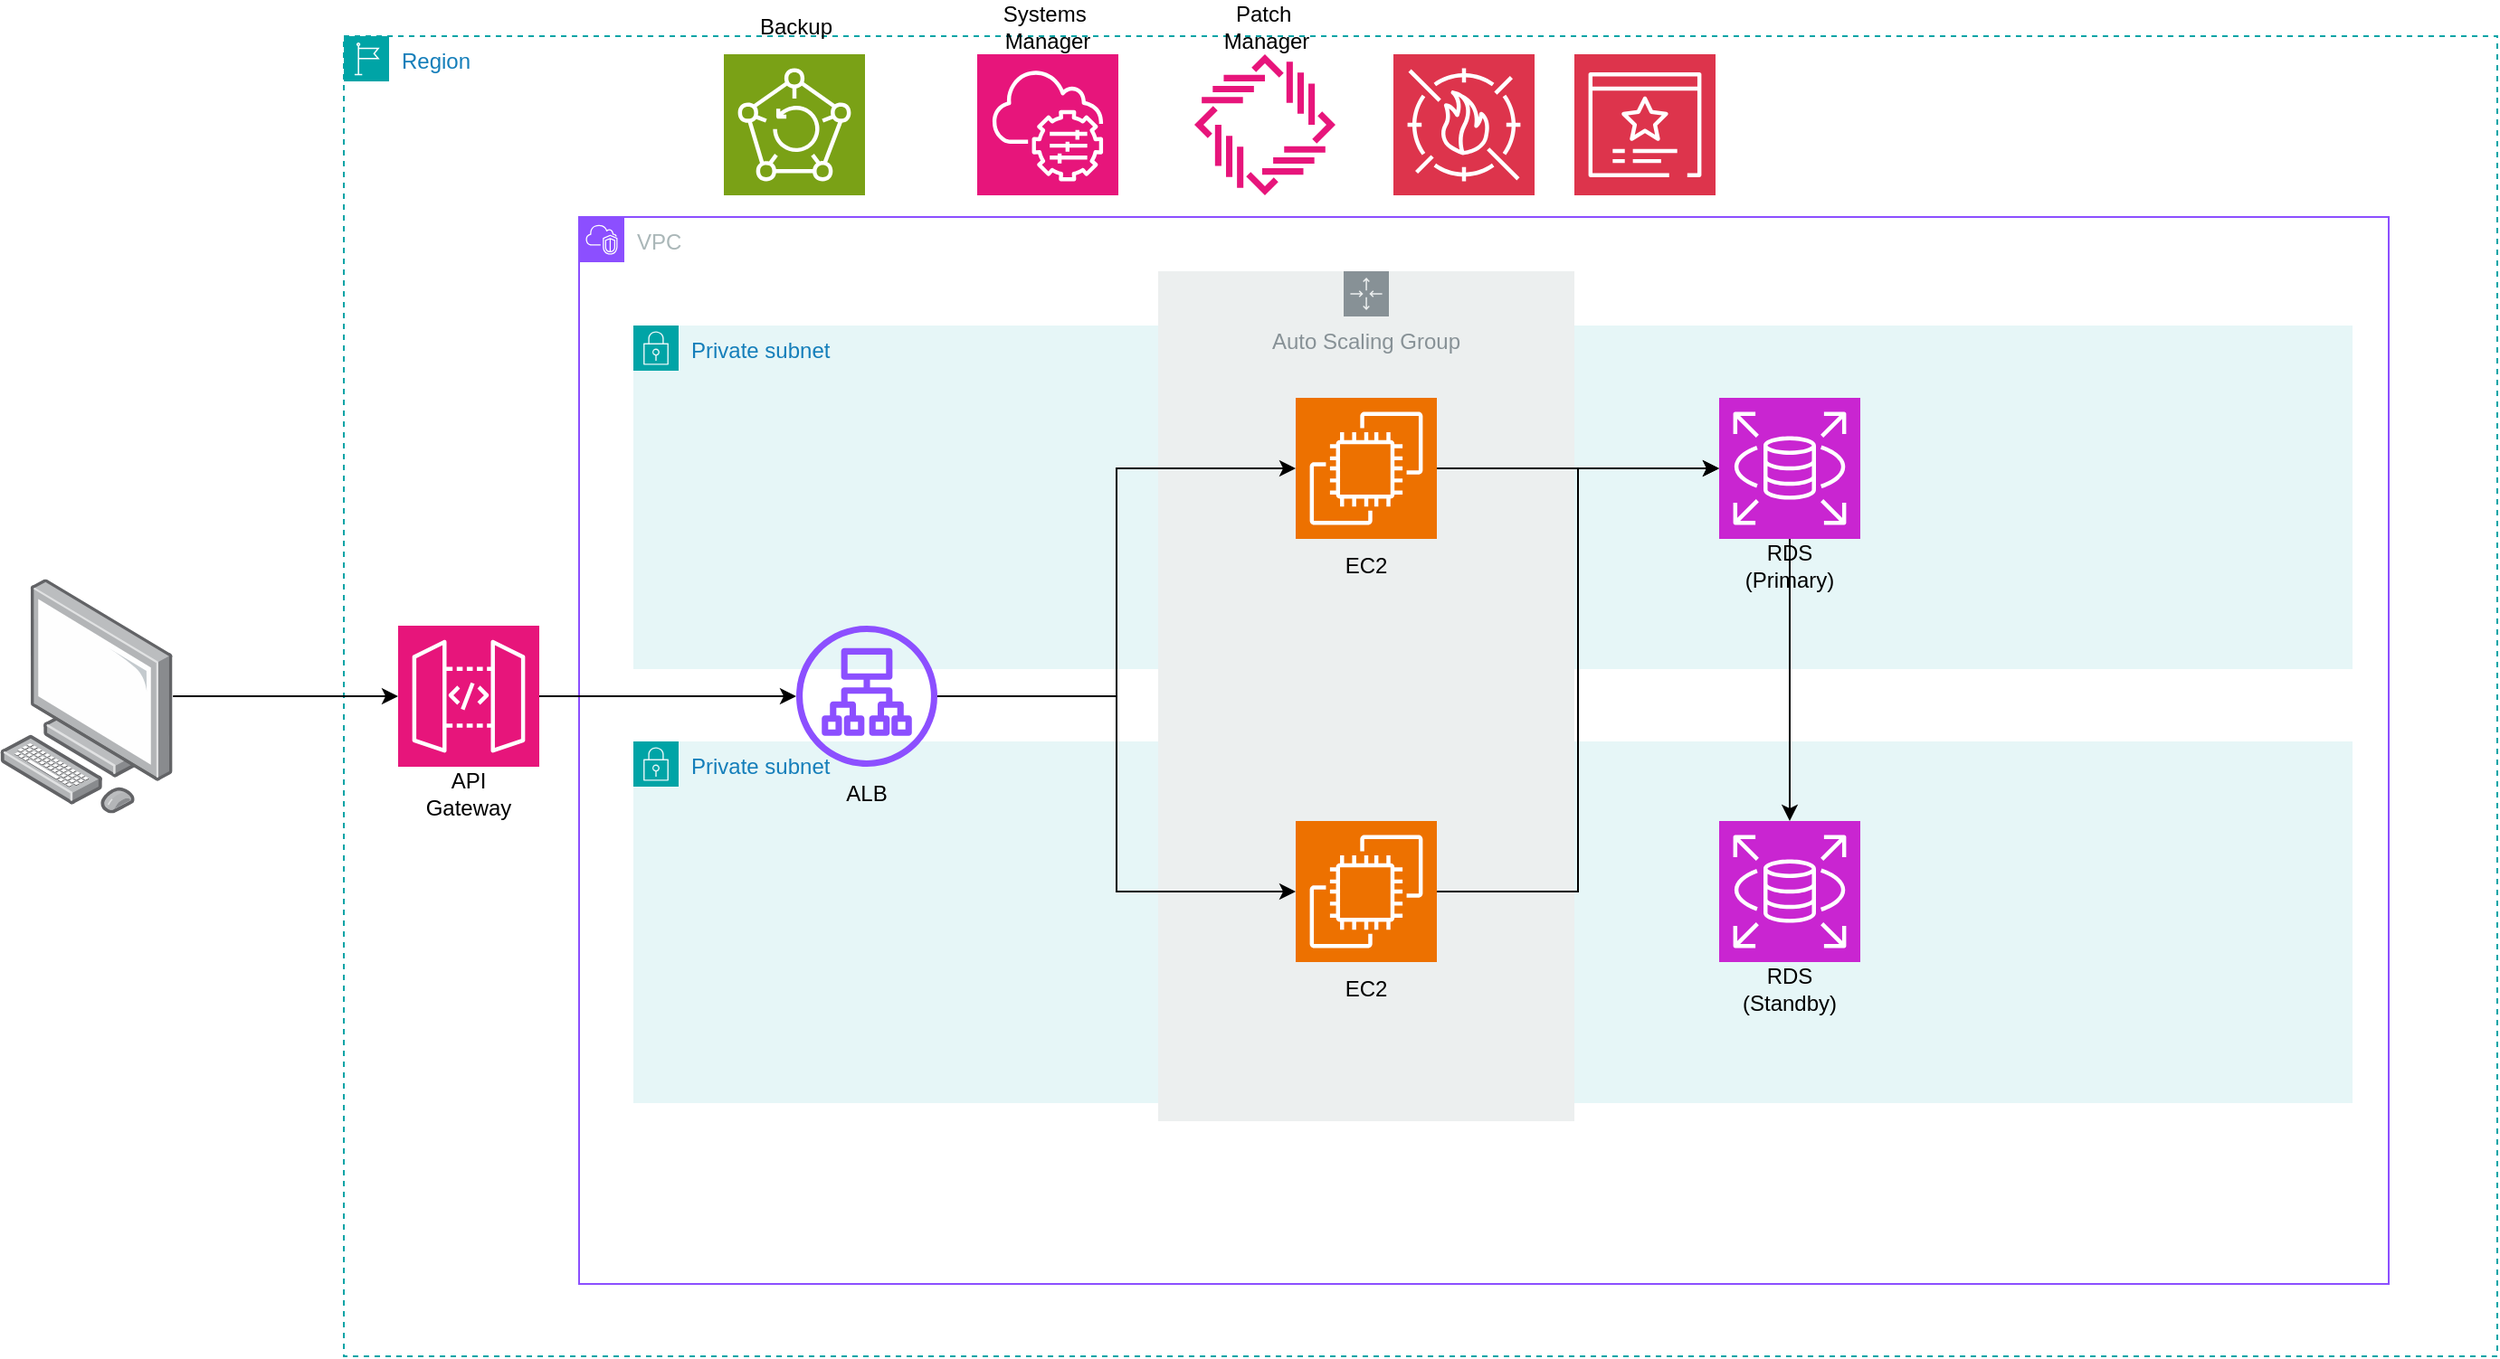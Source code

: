<mxfile version="26.0.15">
  <diagram id="WI9T0HZ2pTsCkuznbFz-" name="アーキテクチャ">
    <mxGraphModel dx="2477" dy="1034" grid="1" gridSize="10" guides="1" tooltips="1" connect="1" arrows="1" fold="1" page="1" pageScale="1" pageWidth="827" pageHeight="1169" math="0" shadow="0">
      <root>
        <mxCell id="0" />
        <mxCell id="1" parent="0" />
        <mxCell id="tpB7-UGR2gUYm19qK8zR-1" value="VPC" style="points=[[0,0],[0.25,0],[0.5,0],[0.75,0],[1,0],[1,0.25],[1,0.5],[1,0.75],[1,1],[0.75,1],[0.5,1],[0.25,1],[0,1],[0,0.75],[0,0.5],[0,0.25]];outlineConnect=0;gradientColor=none;html=1;whiteSpace=wrap;fontSize=12;fontStyle=0;container=1;pointerEvents=0;collapsible=0;recursiveResize=0;shape=mxgraph.aws4.group;grIcon=mxgraph.aws4.group_vpc2;strokeColor=#8C4FFF;fillColor=none;verticalAlign=top;align=left;spacingLeft=30;fontColor=#AAB7B8;dashed=0;" parent="1" vertex="1">
          <mxGeometry x="50" y="820" width="1000" height="590" as="geometry" />
        </mxCell>
        <mxCell id="tpB7-UGR2gUYm19qK8zR-2" value="Region" style="points=[[0,0],[0.25,0],[0.5,0],[0.75,0],[1,0],[1,0.25],[1,0.5],[1,0.75],[1,1],[0.75,1],[0.5,1],[0.25,1],[0,1],[0,0.75],[0,0.5],[0,0.25]];outlineConnect=0;gradientColor=none;html=1;whiteSpace=wrap;fontSize=12;fontStyle=0;container=1;pointerEvents=0;collapsible=0;recursiveResize=0;shape=mxgraph.aws4.group;grIcon=mxgraph.aws4.group_region;strokeColor=#00A4A6;fillColor=none;verticalAlign=top;align=left;spacingLeft=30;fontColor=#147EBA;dashed=1;" parent="1" vertex="1">
          <mxGeometry x="-80" y="720" width="1190" height="730" as="geometry" />
        </mxCell>
        <mxCell id="tpB7-UGR2gUYm19qK8zR-3" value="Private subnet" style="points=[[0,0],[0.25,0],[0.5,0],[0.75,0],[1,0],[1,0.25],[1,0.5],[1,0.75],[1,1],[0.75,1],[0.5,1],[0.25,1],[0,1],[0,0.75],[0,0.5],[0,0.25]];outlineConnect=0;gradientColor=none;html=1;whiteSpace=wrap;fontSize=12;fontStyle=0;container=1;pointerEvents=0;collapsible=0;recursiveResize=0;shape=mxgraph.aws4.group;grIcon=mxgraph.aws4.group_security_group;grStroke=0;strokeColor=#00A4A6;fillColor=#E6F6F7;verticalAlign=top;align=left;spacingLeft=30;fontColor=#147EBA;dashed=0;" parent="tpB7-UGR2gUYm19qK8zR-2" vertex="1">
          <mxGeometry x="160" y="160" width="950" height="190" as="geometry" />
        </mxCell>
        <mxCell id="tpB7-UGR2gUYm19qK8zR-15" value="" style="sketch=0;points=[[0,0,0],[0.25,0,0],[0.5,0,0],[0.75,0,0],[1,0,0],[0,1,0],[0.25,1,0],[0.5,1,0],[0.75,1,0],[1,1,0],[0,0.25,0],[0,0.5,0],[0,0.75,0],[1,0.25,0],[1,0.5,0],[1,0.75,0]];outlineConnect=0;fontColor=#232F3E;fillColor=#C925D1;strokeColor=#ffffff;dashed=0;verticalLabelPosition=bottom;verticalAlign=top;align=center;html=1;fontSize=12;fontStyle=0;aspect=fixed;shape=mxgraph.aws4.resourceIcon;resIcon=mxgraph.aws4.rds;" parent="tpB7-UGR2gUYm19qK8zR-3" vertex="1">
          <mxGeometry x="600" y="40" width="78" height="78" as="geometry" />
        </mxCell>
        <mxCell id="tpB7-UGR2gUYm19qK8zR-17" value="RDS&lt;div&gt;(Primary)&lt;/div&gt;" style="text;html=1;align=center;verticalAlign=middle;whiteSpace=wrap;rounded=0;" parent="tpB7-UGR2gUYm19qK8zR-3" vertex="1">
          <mxGeometry x="608.25" y="118" width="61.5" height="30" as="geometry" />
        </mxCell>
        <mxCell id="tpB7-UGR2gUYm19qK8zR-4" value="Private subnet" style="points=[[0,0],[0.25,0],[0.5,0],[0.75,0],[1,0],[1,0.25],[1,0.5],[1,0.75],[1,1],[0.75,1],[0.5,1],[0.25,1],[0,1],[0,0.75],[0,0.5],[0,0.25]];outlineConnect=0;gradientColor=none;html=1;whiteSpace=wrap;fontSize=12;fontStyle=0;container=1;pointerEvents=0;collapsible=0;recursiveResize=0;shape=mxgraph.aws4.group;grIcon=mxgraph.aws4.group_security_group;grStroke=0;strokeColor=#00A4A6;fillColor=#E6F6F7;verticalAlign=top;align=left;spacingLeft=30;fontColor=#147EBA;dashed=0;" parent="tpB7-UGR2gUYm19qK8zR-2" vertex="1">
          <mxGeometry x="160" y="390" width="950" height="200" as="geometry" />
        </mxCell>
        <mxCell id="tpB7-UGR2gUYm19qK8zR-10" value="ALB" style="text;html=1;align=center;verticalAlign=middle;whiteSpace=wrap;rounded=0;" parent="tpB7-UGR2gUYm19qK8zR-4" vertex="1">
          <mxGeometry x="98.25" y="14" width="61.5" height="30" as="geometry" />
        </mxCell>
        <mxCell id="tpB7-UGR2gUYm19qK8zR-16" value="" style="sketch=0;points=[[0,0,0],[0.25,0,0],[0.5,0,0],[0.75,0,0],[1,0,0],[0,1,0],[0.25,1,0],[0.5,1,0],[0.75,1,0],[1,1,0],[0,0.25,0],[0,0.5,0],[0,0.75,0],[1,0.25,0],[1,0.5,0],[1,0.75,0]];outlineConnect=0;fontColor=#232F3E;fillColor=#C925D1;strokeColor=#ffffff;dashed=0;verticalLabelPosition=bottom;verticalAlign=top;align=center;html=1;fontSize=12;fontStyle=0;aspect=fixed;shape=mxgraph.aws4.resourceIcon;resIcon=mxgraph.aws4.rds;" parent="tpB7-UGR2gUYm19qK8zR-4" vertex="1">
          <mxGeometry x="600" y="44" width="78" height="78" as="geometry" />
        </mxCell>
        <mxCell id="tpB7-UGR2gUYm19qK8zR-18" value="RDS&lt;div&gt;(Standby)&lt;/div&gt;" style="text;html=1;align=center;verticalAlign=middle;whiteSpace=wrap;rounded=0;" parent="tpB7-UGR2gUYm19qK8zR-4" vertex="1">
          <mxGeometry x="608.25" y="122" width="61.5" height="30" as="geometry" />
        </mxCell>
        <mxCell id="tpB7-UGR2gUYm19qK8zR-5" value="Auto Scaling Group" style="sketch=0;outlineConnect=0;gradientColor=none;html=1;whiteSpace=wrap;fontSize=12;fontStyle=0;shape=mxgraph.aws4.groupCenter;grIcon=mxgraph.aws4.group_auto_scaling_group;grStroke=0;strokeColor=#879196;fillColor=#ECEFEF;verticalAlign=top;align=center;fontColor=#879196;dashed=0;spacingTop=25;" parent="tpB7-UGR2gUYm19qK8zR-2" vertex="1">
          <mxGeometry x="450" y="130" width="230" height="470" as="geometry" />
        </mxCell>
        <mxCell id="tpB7-UGR2gUYm19qK8zR-20" style="edgeStyle=orthogonalEdgeStyle;rounded=0;orthogonalLoop=1;jettySize=auto;html=1;exitX=1;exitY=0.5;exitDx=0;exitDy=0;exitPerimeter=0;" parent="tpB7-UGR2gUYm19qK8zR-2" source="tpB7-UGR2gUYm19qK8zR-7" target="tpB7-UGR2gUYm19qK8zR-9" edge="1">
          <mxGeometry relative="1" as="geometry" />
        </mxCell>
        <mxCell id="tpB7-UGR2gUYm19qK8zR-7" value="" style="sketch=0;points=[[0,0,0],[0.25,0,0],[0.5,0,0],[0.75,0,0],[1,0,0],[0,1,0],[0.25,1,0],[0.5,1,0],[0.75,1,0],[1,1,0],[0,0.25,0],[0,0.5,0],[0,0.75,0],[1,0.25,0],[1,0.5,0],[1,0.75,0]];outlineConnect=0;fontColor=#232F3E;fillColor=#E7157B;strokeColor=#ffffff;dashed=0;verticalLabelPosition=bottom;verticalAlign=top;align=center;html=1;fontSize=12;fontStyle=0;aspect=fixed;shape=mxgraph.aws4.resourceIcon;resIcon=mxgraph.aws4.api_gateway;" parent="tpB7-UGR2gUYm19qK8zR-2" vertex="1">
          <mxGeometry x="30" y="326" width="78" height="78" as="geometry" />
        </mxCell>
        <mxCell id="tpB7-UGR2gUYm19qK8zR-8" value="API&lt;div&gt;Gateway&lt;/div&gt;" style="text;html=1;align=center;verticalAlign=middle;whiteSpace=wrap;rounded=0;" parent="tpB7-UGR2gUYm19qK8zR-2" vertex="1">
          <mxGeometry x="39" y="404" width="60" height="30" as="geometry" />
        </mxCell>
        <mxCell id="tpB7-UGR2gUYm19qK8zR-9" value="" style="sketch=0;outlineConnect=0;fontColor=#232F3E;gradientColor=none;fillColor=#8C4FFF;strokeColor=none;dashed=0;verticalLabelPosition=bottom;verticalAlign=top;align=center;html=1;fontSize=12;fontStyle=0;aspect=fixed;pointerEvents=1;shape=mxgraph.aws4.application_load_balancer;" parent="tpB7-UGR2gUYm19qK8zR-2" vertex="1">
          <mxGeometry x="250" y="326" width="78" height="78" as="geometry" />
        </mxCell>
        <mxCell id="tpB7-UGR2gUYm19qK8zR-11" value="" style="sketch=0;points=[[0,0,0],[0.25,0,0],[0.5,0,0],[0.75,0,0],[1,0,0],[0,1,0],[0.25,1,0],[0.5,1,0],[0.75,1,0],[1,1,0],[0,0.25,0],[0,0.5,0],[0,0.75,0],[1,0.25,0],[1,0.5,0],[1,0.75,0]];outlineConnect=0;fontColor=#232F3E;fillColor=#ED7100;strokeColor=#ffffff;dashed=0;verticalLabelPosition=bottom;verticalAlign=top;align=center;html=1;fontSize=12;fontStyle=0;aspect=fixed;shape=mxgraph.aws4.resourceIcon;resIcon=mxgraph.aws4.ec2;" parent="tpB7-UGR2gUYm19qK8zR-2" vertex="1">
          <mxGeometry x="526" y="200" width="78" height="78" as="geometry" />
        </mxCell>
        <mxCell id="tpB7-UGR2gUYm19qK8zR-12" value="" style="sketch=0;points=[[0,0,0],[0.25,0,0],[0.5,0,0],[0.75,0,0],[1,0,0],[0,1,0],[0.25,1,0],[0.5,1,0],[0.75,1,0],[1,1,0],[0,0.25,0],[0,0.5,0],[0,0.75,0],[1,0.25,0],[1,0.5,0],[1,0.75,0]];outlineConnect=0;fontColor=#232F3E;fillColor=#ED7100;strokeColor=#ffffff;dashed=0;verticalLabelPosition=bottom;verticalAlign=top;align=center;html=1;fontSize=12;fontStyle=0;aspect=fixed;shape=mxgraph.aws4.resourceIcon;resIcon=mxgraph.aws4.ec2;" parent="tpB7-UGR2gUYm19qK8zR-2" vertex="1">
          <mxGeometry x="526" y="434" width="78" height="78" as="geometry" />
        </mxCell>
        <mxCell id="tpB7-UGR2gUYm19qK8zR-13" value="EC2" style="text;html=1;align=center;verticalAlign=middle;whiteSpace=wrap;rounded=0;" parent="tpB7-UGR2gUYm19qK8zR-2" vertex="1">
          <mxGeometry x="534.25" y="512" width="61.5" height="30" as="geometry" />
        </mxCell>
        <mxCell id="tpB7-UGR2gUYm19qK8zR-14" value="EC2" style="text;html=1;align=center;verticalAlign=middle;whiteSpace=wrap;rounded=0;" parent="tpB7-UGR2gUYm19qK8zR-2" vertex="1">
          <mxGeometry x="534.25" y="278" width="61.5" height="30" as="geometry" />
        </mxCell>
        <mxCell id="tpB7-UGR2gUYm19qK8zR-21" style="edgeStyle=orthogonalEdgeStyle;rounded=0;orthogonalLoop=1;jettySize=auto;html=1;entryX=0;entryY=0.5;entryDx=0;entryDy=0;entryPerimeter=0;" parent="tpB7-UGR2gUYm19qK8zR-2" source="tpB7-UGR2gUYm19qK8zR-9" target="tpB7-UGR2gUYm19qK8zR-11" edge="1">
          <mxGeometry relative="1" as="geometry" />
        </mxCell>
        <mxCell id="tpB7-UGR2gUYm19qK8zR-22" style="edgeStyle=orthogonalEdgeStyle;rounded=0;orthogonalLoop=1;jettySize=auto;html=1;entryX=0;entryY=0.5;entryDx=0;entryDy=0;entryPerimeter=0;" parent="tpB7-UGR2gUYm19qK8zR-2" source="tpB7-UGR2gUYm19qK8zR-9" target="tpB7-UGR2gUYm19qK8zR-12" edge="1">
          <mxGeometry relative="1" as="geometry" />
        </mxCell>
        <mxCell id="tpB7-UGR2gUYm19qK8zR-23" style="edgeStyle=orthogonalEdgeStyle;rounded=0;orthogonalLoop=1;jettySize=auto;html=1;entryX=0;entryY=0.5;entryDx=0;entryDy=0;entryPerimeter=0;" parent="tpB7-UGR2gUYm19qK8zR-2" source="tpB7-UGR2gUYm19qK8zR-12" target="tpB7-UGR2gUYm19qK8zR-15" edge="1">
          <mxGeometry relative="1" as="geometry" />
        </mxCell>
        <mxCell id="tpB7-UGR2gUYm19qK8zR-24" style="edgeStyle=orthogonalEdgeStyle;rounded=0;orthogonalLoop=1;jettySize=auto;html=1;entryX=0;entryY=0.5;entryDx=0;entryDy=0;entryPerimeter=0;" parent="tpB7-UGR2gUYm19qK8zR-2" source="tpB7-UGR2gUYm19qK8zR-11" target="tpB7-UGR2gUYm19qK8zR-15" edge="1">
          <mxGeometry relative="1" as="geometry" />
        </mxCell>
        <mxCell id="tpB7-UGR2gUYm19qK8zR-25" style="edgeStyle=orthogonalEdgeStyle;rounded=0;orthogonalLoop=1;jettySize=auto;html=1;" parent="tpB7-UGR2gUYm19qK8zR-2" source="tpB7-UGR2gUYm19qK8zR-15" target="tpB7-UGR2gUYm19qK8zR-16" edge="1">
          <mxGeometry relative="1" as="geometry" />
        </mxCell>
        <mxCell id="SzhduAxeh9WbJGYwYpjy-1" value="" style="sketch=0;points=[[0,0,0],[0.25,0,0],[0.5,0,0],[0.75,0,0],[1,0,0],[0,1,0],[0.25,1,0],[0.5,1,0],[0.75,1,0],[1,1,0],[0,0.25,0],[0,0.5,0],[0,0.75,0],[1,0.25,0],[1,0.5,0],[1,0.75,0]];outlineConnect=0;fontColor=#232F3E;fillColor=#7AA116;strokeColor=#ffffff;dashed=0;verticalLabelPosition=bottom;verticalAlign=top;align=center;html=1;fontSize=12;fontStyle=0;aspect=fixed;shape=mxgraph.aws4.resourceIcon;resIcon=mxgraph.aws4.backup;" parent="tpB7-UGR2gUYm19qK8zR-2" vertex="1">
          <mxGeometry x="210" y="10" width="78" height="78" as="geometry" />
        </mxCell>
        <mxCell id="SzhduAxeh9WbJGYwYpjy-2" value="" style="sketch=0;points=[[0,0,0],[0.25,0,0],[0.5,0,0],[0.75,0,0],[1,0,0],[0,1,0],[0.25,1,0],[0.5,1,0],[0.75,1,0],[1,1,0],[0,0.25,0],[0,0.5,0],[0,0.75,0],[1,0.25,0],[1,0.5,0],[1,0.75,0]];points=[[0,0,0],[0.25,0,0],[0.5,0,0],[0.75,0,0],[1,0,0],[0,1,0],[0.25,1,0],[0.5,1,0],[0.75,1,0],[1,1,0],[0,0.25,0],[0,0.5,0],[0,0.75,0],[1,0.25,0],[1,0.5,0],[1,0.75,0]];outlineConnect=0;fontColor=#232F3E;fillColor=#E7157B;strokeColor=#ffffff;dashed=0;verticalLabelPosition=bottom;verticalAlign=top;align=center;html=1;fontSize=12;fontStyle=0;aspect=fixed;shape=mxgraph.aws4.resourceIcon;resIcon=mxgraph.aws4.systems_manager;" parent="tpB7-UGR2gUYm19qK8zR-2" vertex="1">
          <mxGeometry x="350" y="10" width="78" height="78" as="geometry" />
        </mxCell>
        <mxCell id="SzhduAxeh9WbJGYwYpjy-3" value="" style="sketch=0;outlineConnect=0;fontColor=#232F3E;gradientColor=none;fillColor=#E7157B;strokeColor=none;dashed=0;verticalLabelPosition=bottom;verticalAlign=top;align=center;html=1;fontSize=12;fontStyle=0;aspect=fixed;pointerEvents=1;shape=mxgraph.aws4.patch_manager;" parent="tpB7-UGR2gUYm19qK8zR-2" vertex="1">
          <mxGeometry x="470" y="10" width="78" height="78" as="geometry" />
        </mxCell>
        <mxCell id="SzhduAxeh9WbJGYwYpjy-4" value="Systems&amp;nbsp;&lt;div&gt;Manager&lt;/div&gt;" style="text;html=1;align=center;verticalAlign=middle;whiteSpace=wrap;rounded=0;" parent="tpB7-UGR2gUYm19qK8zR-2" vertex="1">
          <mxGeometry x="359" y="-20" width="60" height="30" as="geometry" />
        </mxCell>
        <mxCell id="iCKvZVYKPvn2utjBUm3f-1" value="" style="sketch=0;points=[[0,0,0],[0.25,0,0],[0.5,0,0],[0.75,0,0],[1,0,0],[0,1,0],[0.25,1,0],[0.5,1,0],[0.75,1,0],[1,1,0],[0,0.25,0],[0,0.5,0],[0,0.75,0],[1,0.25,0],[1,0.5,0],[1,0.75,0]];outlineConnect=0;fontColor=#232F3E;fillColor=#DD344C;strokeColor=#ffffff;dashed=0;verticalLabelPosition=bottom;verticalAlign=top;align=center;html=1;fontSize=12;fontStyle=0;aspect=fixed;shape=mxgraph.aws4.resourceIcon;resIcon=mxgraph.aws4.waf;" vertex="1" parent="tpB7-UGR2gUYm19qK8zR-2">
          <mxGeometry x="580" y="10" width="78" height="78" as="geometry" />
        </mxCell>
        <mxCell id="iCKvZVYKPvn2utjBUm3f-2" value="" style="sketch=0;points=[[0,0,0],[0.25,0,0],[0.5,0,0],[0.75,0,0],[1,0,0],[0,1,0],[0.25,1,0],[0.5,1,0],[0.75,1,0],[1,1,0],[0,0.25,0],[0,0.5,0],[0,0.75,0],[1,0.25,0],[1,0.5,0],[1,0.75,0]];outlineConnect=0;fontColor=#232F3E;fillColor=#DD344C;strokeColor=#ffffff;dashed=0;verticalLabelPosition=bottom;verticalAlign=top;align=center;html=1;fontSize=12;fontStyle=0;aspect=fixed;shape=mxgraph.aws4.resourceIcon;resIcon=mxgraph.aws4.certificate_manager_3;" vertex="1" parent="tpB7-UGR2gUYm19qK8zR-2">
          <mxGeometry x="680" y="10" width="78" height="78" as="geometry" />
        </mxCell>
        <mxCell id="tpB7-UGR2gUYm19qK8zR-19" style="edgeStyle=orthogonalEdgeStyle;rounded=0;orthogonalLoop=1;jettySize=auto;html=1;" parent="1" source="tpB7-UGR2gUYm19qK8zR-6" target="tpB7-UGR2gUYm19qK8zR-7" edge="1">
          <mxGeometry relative="1" as="geometry" />
        </mxCell>
        <mxCell id="tpB7-UGR2gUYm19qK8zR-6" value="" style="image;points=[];aspect=fixed;html=1;align=center;shadow=0;dashed=0;image=img/lib/allied_telesis/computer_and_terminals/Personal_Computer.svg;" parent="1" vertex="1">
          <mxGeometry x="-270" y="1020.22" width="95.6" height="129.56" as="geometry" />
        </mxCell>
        <mxCell id="SzhduAxeh9WbJGYwYpjy-5" value="Backup" style="text;html=1;align=center;verticalAlign=middle;whiteSpace=wrap;rounded=0;" parent="1" vertex="1">
          <mxGeometry x="140" y="700" width="60" height="30" as="geometry" />
        </mxCell>
        <mxCell id="SzhduAxeh9WbJGYwYpjy-6" value="Patch&amp;nbsp;&lt;div&gt;Manager&lt;/div&gt;" style="text;html=1;align=center;verticalAlign=middle;whiteSpace=wrap;rounded=0;" parent="1" vertex="1">
          <mxGeometry x="400" y="700" width="60" height="30" as="geometry" />
        </mxCell>
      </root>
    </mxGraphModel>
  </diagram>
</mxfile>
